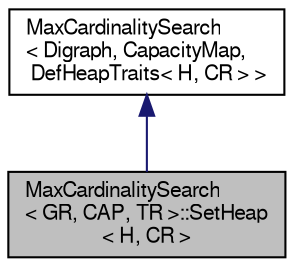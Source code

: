 digraph "MaxCardinalitySearch&lt; GR, CAP, TR &gt;::SetHeap&lt; H, CR &gt;"
{
 // LATEX_PDF_SIZE
  edge [fontname="FreeSans",fontsize="10",labelfontname="FreeSans",labelfontsize="10"];
  node [fontname="FreeSans",fontsize="10",shape=record];
  Node0 [label="MaxCardinalitySearch\l\< GR, CAP, TR \>::SetHeap\l\< H, CR \>",height=0.2,width=0.4,color="black", fillcolor="grey75", style="filled", fontcolor="black",tooltip="Named parameter for setting heap and cross reference type"];
  Node1 -> Node0 [dir="back",color="midnightblue",fontsize="10",style="solid",fontname="FreeSans"];
  Node1 [label="MaxCardinalitySearch\l\< Digraph, CapacityMap,\l DefHeapTraits\< H, CR \> \>",height=0.2,width=0.4,color="black", fillcolor="white", style="filled",URL="$a03493.html",tooltip=" "];
}
